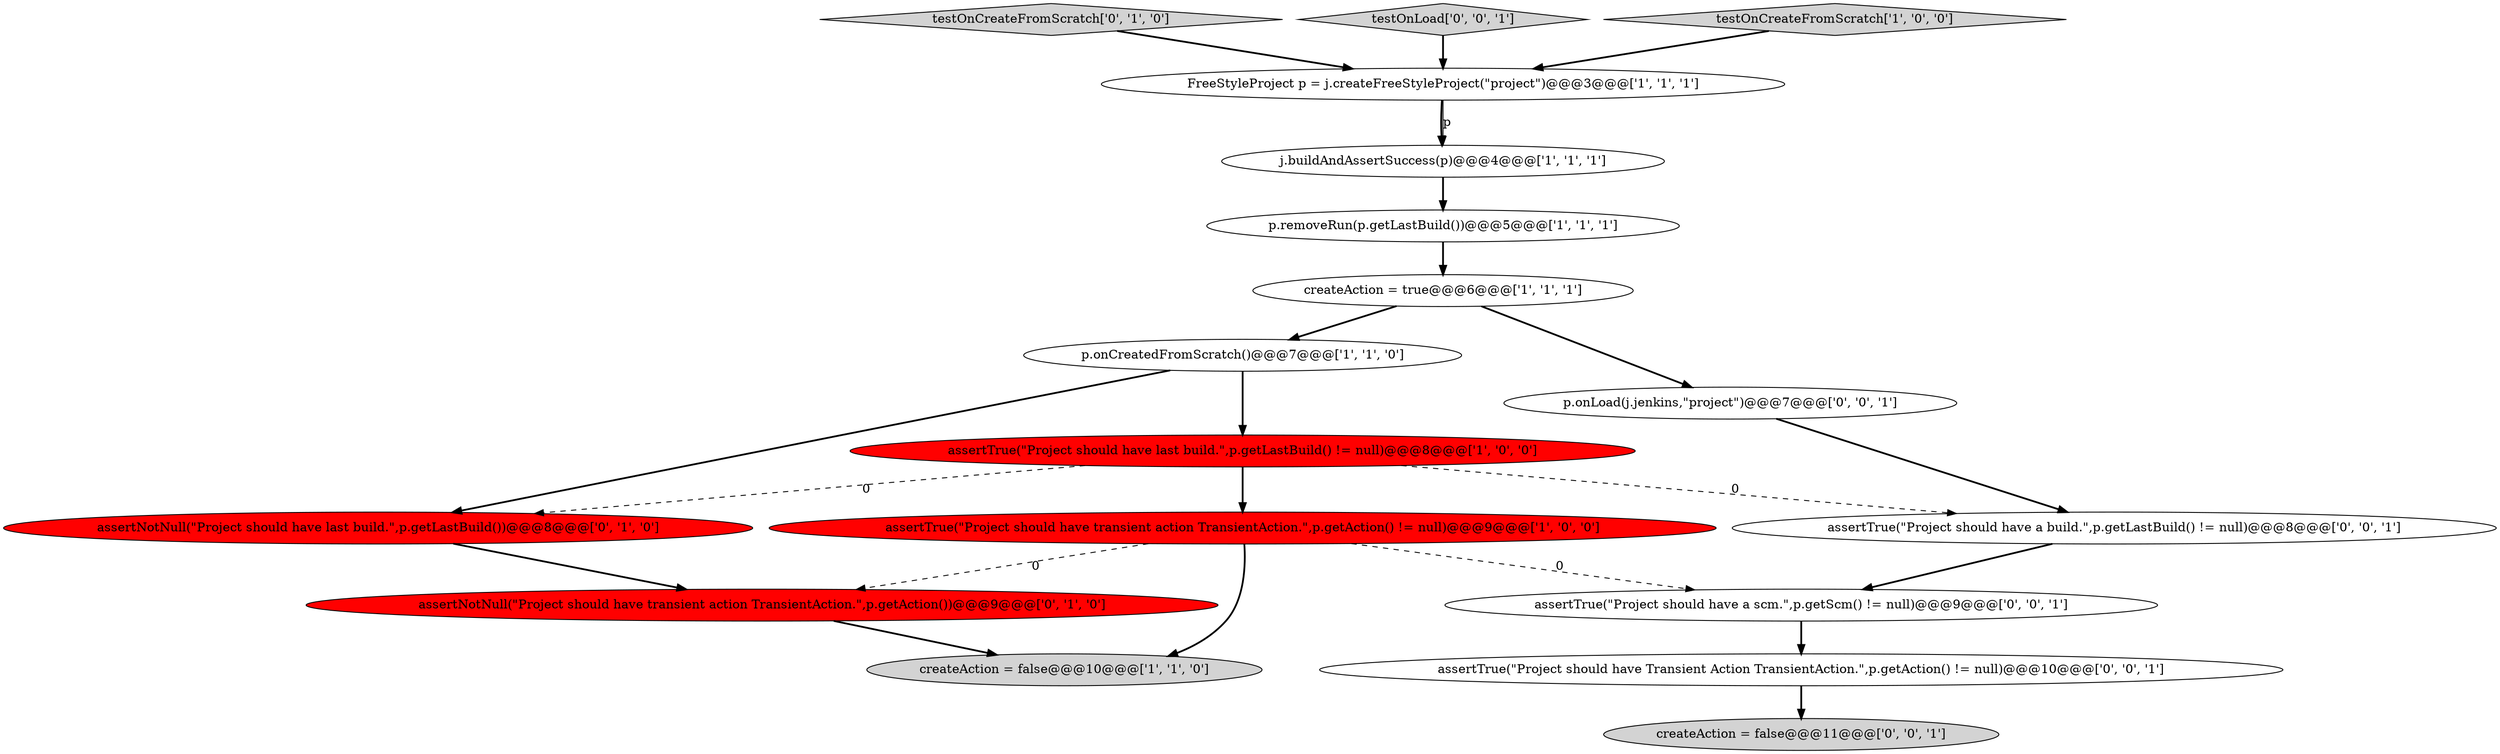 digraph {
1 [style = filled, label = "createAction = false@@@10@@@['1', '1', '0']", fillcolor = lightgray, shape = ellipse image = "AAA0AAABBB1BBB"];
11 [style = filled, label = "testOnCreateFromScratch['0', '1', '0']", fillcolor = lightgray, shape = diamond image = "AAA0AAABBB2BBB"];
15 [style = filled, label = "testOnLoad['0', '0', '1']", fillcolor = lightgray, shape = diamond image = "AAA0AAABBB3BBB"];
4 [style = filled, label = "assertTrue(\"Project should have last build.\",p.getLastBuild() != null)@@@8@@@['1', '0', '0']", fillcolor = red, shape = ellipse image = "AAA1AAABBB1BBB"];
6 [style = filled, label = "assertTrue(\"Project should have transient action TransientAction.\",p.getAction() != null)@@@9@@@['1', '0', '0']", fillcolor = red, shape = ellipse image = "AAA1AAABBB1BBB"];
14 [style = filled, label = "createAction = false@@@11@@@['0', '0', '1']", fillcolor = lightgray, shape = ellipse image = "AAA0AAABBB3BBB"];
7 [style = filled, label = "testOnCreateFromScratch['1', '0', '0']", fillcolor = lightgray, shape = diamond image = "AAA0AAABBB1BBB"];
8 [style = filled, label = "p.removeRun(p.getLastBuild())@@@5@@@['1', '1', '1']", fillcolor = white, shape = ellipse image = "AAA0AAABBB1BBB"];
17 [style = filled, label = "assertTrue(\"Project should have a scm.\",p.getScm() != null)@@@9@@@['0', '0', '1']", fillcolor = white, shape = ellipse image = "AAA0AAABBB3BBB"];
2 [style = filled, label = "p.onCreatedFromScratch()@@@7@@@['1', '1', '0']", fillcolor = white, shape = ellipse image = "AAA0AAABBB1BBB"];
13 [style = filled, label = "assertTrue(\"Project should have a build.\",p.getLastBuild() != null)@@@8@@@['0', '0', '1']", fillcolor = white, shape = ellipse image = "AAA0AAABBB3BBB"];
3 [style = filled, label = "j.buildAndAssertSuccess(p)@@@4@@@['1', '1', '1']", fillcolor = white, shape = ellipse image = "AAA0AAABBB1BBB"];
5 [style = filled, label = "createAction = true@@@6@@@['1', '1', '1']", fillcolor = white, shape = ellipse image = "AAA0AAABBB1BBB"];
0 [style = filled, label = "FreeStyleProject p = j.createFreeStyleProject(\"project\")@@@3@@@['1', '1', '1']", fillcolor = white, shape = ellipse image = "AAA0AAABBB1BBB"];
10 [style = filled, label = "assertNotNull(\"Project should have last build.\",p.getLastBuild())@@@8@@@['0', '1', '0']", fillcolor = red, shape = ellipse image = "AAA1AAABBB2BBB"];
12 [style = filled, label = "assertTrue(\"Project should have Transient Action TransientAction.\",p.getAction() != null)@@@10@@@['0', '0', '1']", fillcolor = white, shape = ellipse image = "AAA0AAABBB3BBB"];
9 [style = filled, label = "assertNotNull(\"Project should have transient action TransientAction.\",p.getAction())@@@9@@@['0', '1', '0']", fillcolor = red, shape = ellipse image = "AAA1AAABBB2BBB"];
16 [style = filled, label = "p.onLoad(j.jenkins,\"project\")@@@7@@@['0', '0', '1']", fillcolor = white, shape = ellipse image = "AAA0AAABBB3BBB"];
0->3 [style = bold, label=""];
16->13 [style = bold, label=""];
4->6 [style = bold, label=""];
6->9 [style = dashed, label="0"];
7->0 [style = bold, label=""];
6->17 [style = dashed, label="0"];
2->10 [style = bold, label=""];
2->4 [style = bold, label=""];
5->16 [style = bold, label=""];
6->1 [style = bold, label=""];
13->17 [style = bold, label=""];
5->2 [style = bold, label=""];
11->0 [style = bold, label=""];
17->12 [style = bold, label=""];
0->3 [style = solid, label="p"];
8->5 [style = bold, label=""];
3->8 [style = bold, label=""];
15->0 [style = bold, label=""];
12->14 [style = bold, label=""];
10->9 [style = bold, label=""];
9->1 [style = bold, label=""];
4->10 [style = dashed, label="0"];
4->13 [style = dashed, label="0"];
}
